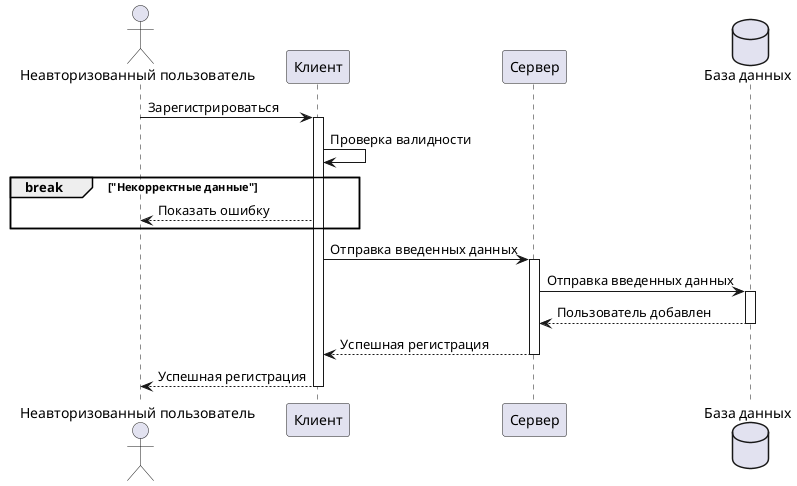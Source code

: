 @startuml
actor "Неавторизованный пользователь" as unautorizedUser
participant "Клиент" as client
participant "Сервер" as server
database "База данных" as db

unautorizedUser -> client: Зарегистрироваться
activate client

client -> client: Проверка валидности
break "Некорректные данные"
    client --> unautorizedUser: Показать ошибку
end

client -> server: Отправка введенных данных
activate server
server -> db: Отправка введенных данных
activate db
db --> server: Пользователь добавлен
deactivate db
server --> client: Успешная регистрация
deactivate server
client --> unautorizedUser: Успешная регистрация
deactivate client
@enduml